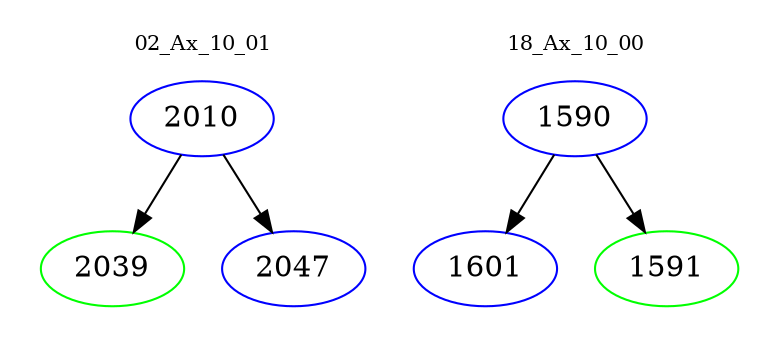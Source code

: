 digraph{
subgraph cluster_0 {
color = white
label = "02_Ax_10_01";
fontsize=10;
T0_2010 [label="2010", color="blue"]
T0_2010 -> T0_2039 [color="black"]
T0_2039 [label="2039", color="green"]
T0_2010 -> T0_2047 [color="black"]
T0_2047 [label="2047", color="blue"]
}
subgraph cluster_1 {
color = white
label = "18_Ax_10_00";
fontsize=10;
T1_1590 [label="1590", color="blue"]
T1_1590 -> T1_1601 [color="black"]
T1_1601 [label="1601", color="blue"]
T1_1590 -> T1_1591 [color="black"]
T1_1591 [label="1591", color="green"]
}
}
